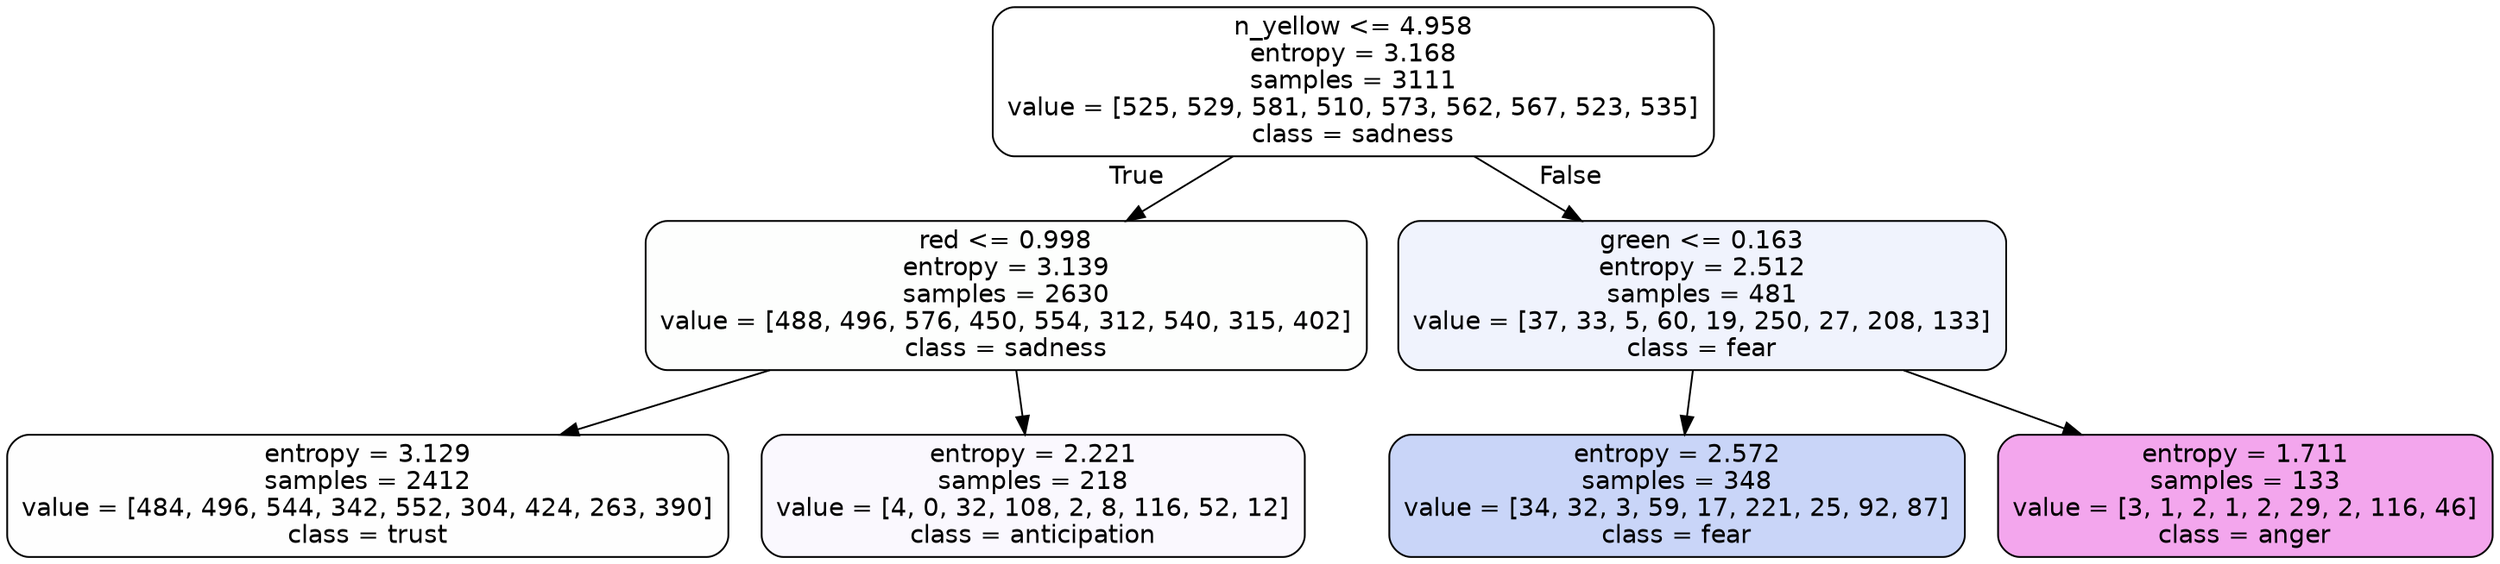digraph Tree {
node [shape=box, style="filled, rounded", color="black", fontname=helvetica] ;
edge [fontname=helvetica] ;
0 [label="n_yellow <= 4.958\nentropy = 3.168\nsamples = 3111\nvalue = [525, 529, 581, 510, 573, 562, 567, 523, 535]\nclass = sadness", fillcolor="#64e53900"] ;
1 [label="red <= 0.998\nentropy = 3.139\nsamples = 2630\nvalue = [488, 496, 576, 450, 554, 312, 540, 315, 402]\nclass = sadness", fillcolor="#64e53902"] ;
0 -> 1 [labeldistance=2.5, labelangle=45, headlabel="True"] ;
2 [label="entropy = 3.129\nsamples = 2412\nvalue = [484, 496, 544, 342, 552, 304, 424, 263, 390]\nclass = trust", fillcolor="#39d7e501"] ;
1 -> 2 ;
3 [label="entropy = 2.221\nsamples = 218\nvalue = [4, 0, 32, 108, 2, 8, 116, 52, 12]\nclass = anticipation", fillcolor="#8139e509"] ;
1 -> 3 ;
4 [label="green <= 0.163\nentropy = 2.512\nsamples = 481\nvalue = [37, 33, 5, 60, 19, 250, 27, 208, 133]\nclass = fear", fillcolor="#3964e513"] ;
0 -> 4 [labeldistance=2.5, labelangle=-45, headlabel="False"] ;
5 [label="entropy = 2.572\nsamples = 348\nvalue = [34, 32, 3, 59, 17, 221, 25, 92, 87]\nclass = fear", fillcolor="#3964e545"] ;
4 -> 5 ;
6 [label="entropy = 1.711\nsamples = 133\nvalue = [3, 1, 2, 1, 2, 29, 2, 116, 46]\nclass = anger", fillcolor="#e539d772"] ;
4 -> 6 ;
}